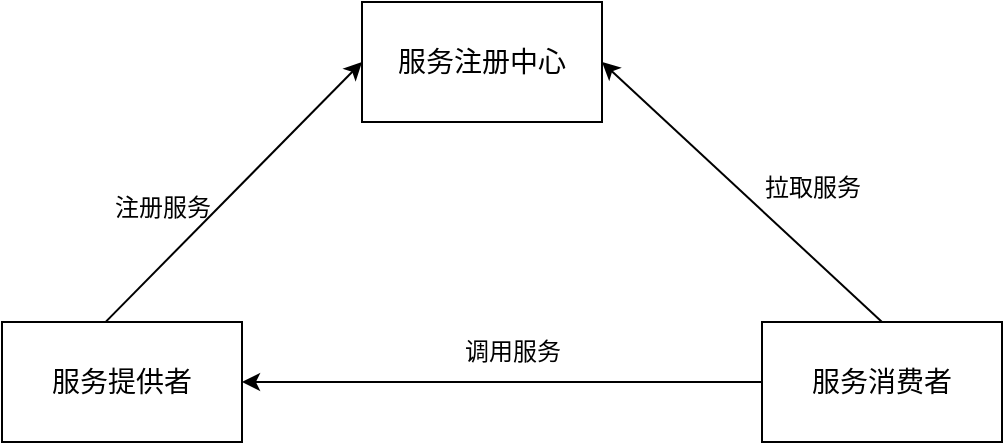 <mxfile version="21.3.2" type="github">
  <diagram name="第 1 页" id="8AqHKA-JIzc9F02JiQYW">
    <mxGraphModel dx="1242" dy="581" grid="1" gridSize="10" guides="1" tooltips="1" connect="1" arrows="1" fold="1" page="1" pageScale="1" pageWidth="827" pageHeight="1169" math="0" shadow="0">
      <root>
        <mxCell id="0" />
        <mxCell id="1" parent="0" />
        <mxCell id="XsMMhx6Ox6gkdaZS25_D-1" value="&lt;font style=&quot;font-size: 14px;&quot;&gt;服务注册中心&lt;/font&gt;" style="rounded=0;whiteSpace=wrap;html=1;" vertex="1" parent="1">
          <mxGeometry x="340" y="160" width="120" height="60" as="geometry" />
        </mxCell>
        <mxCell id="XsMMhx6Ox6gkdaZS25_D-2" value="&lt;font style=&quot;font-size: 14px;&quot;&gt;服务提供者&lt;/font&gt;" style="rounded=0;whiteSpace=wrap;html=1;" vertex="1" parent="1">
          <mxGeometry x="160" y="320" width="120" height="60" as="geometry" />
        </mxCell>
        <mxCell id="XsMMhx6Ox6gkdaZS25_D-3" value="&lt;font style=&quot;font-size: 14px;&quot;&gt;服务消费者&lt;/font&gt;" style="rounded=0;whiteSpace=wrap;html=1;" vertex="1" parent="1">
          <mxGeometry x="540" y="320" width="120" height="60" as="geometry" />
        </mxCell>
        <mxCell id="XsMMhx6Ox6gkdaZS25_D-7" value="" style="endArrow=classic;html=1;rounded=0;entryX=0;entryY=0.5;entryDx=0;entryDy=0;exitX=0.43;exitY=0.003;exitDx=0;exitDy=0;exitPerimeter=0;" edge="1" parent="1" source="XsMMhx6Ox6gkdaZS25_D-2" target="XsMMhx6Ox6gkdaZS25_D-1">
          <mxGeometry width="50" height="50" relative="1" as="geometry">
            <mxPoint x="230" y="290" as="sourcePoint" />
            <mxPoint x="280" y="240" as="targetPoint" />
          </mxGeometry>
        </mxCell>
        <mxCell id="XsMMhx6Ox6gkdaZS25_D-8" value="注册服务" style="text;html=1;align=center;verticalAlign=middle;resizable=0;points=[];autosize=1;strokeColor=none;fillColor=none;" vertex="1" parent="1">
          <mxGeometry x="205" y="248" width="70" height="30" as="geometry" />
        </mxCell>
        <mxCell id="XsMMhx6Ox6gkdaZS25_D-9" value="拉取服务" style="text;html=1;align=center;verticalAlign=middle;resizable=0;points=[];autosize=1;strokeColor=none;fillColor=none;" vertex="1" parent="1">
          <mxGeometry x="530" y="238" width="70" height="30" as="geometry" />
        </mxCell>
        <mxCell id="XsMMhx6Ox6gkdaZS25_D-10" value="" style="endArrow=classic;html=1;rounded=0;entryX=1;entryY=0.5;entryDx=0;entryDy=0;exitX=0.5;exitY=0;exitDx=0;exitDy=0;" edge="1" parent="1" source="XsMMhx6Ox6gkdaZS25_D-3" target="XsMMhx6Ox6gkdaZS25_D-1">
          <mxGeometry width="50" height="50" relative="1" as="geometry">
            <mxPoint x="400" y="320" as="sourcePoint" />
            <mxPoint x="450" y="270" as="targetPoint" />
          </mxGeometry>
        </mxCell>
        <mxCell id="XsMMhx6Ox6gkdaZS25_D-11" value="" style="endArrow=classic;html=1;rounded=0;exitX=0;exitY=0.5;exitDx=0;exitDy=0;entryX=1;entryY=0.5;entryDx=0;entryDy=0;" edge="1" parent="1" source="XsMMhx6Ox6gkdaZS25_D-3" target="XsMMhx6Ox6gkdaZS25_D-2">
          <mxGeometry width="50" height="50" relative="1" as="geometry">
            <mxPoint x="390" y="240" as="sourcePoint" />
            <mxPoint x="440" y="190" as="targetPoint" />
          </mxGeometry>
        </mxCell>
        <mxCell id="XsMMhx6Ox6gkdaZS25_D-12" value="调用服务" style="text;html=1;align=center;verticalAlign=middle;resizable=0;points=[];autosize=1;strokeColor=none;fillColor=none;" vertex="1" parent="1">
          <mxGeometry x="380" y="320" width="70" height="30" as="geometry" />
        </mxCell>
      </root>
    </mxGraphModel>
  </diagram>
</mxfile>
